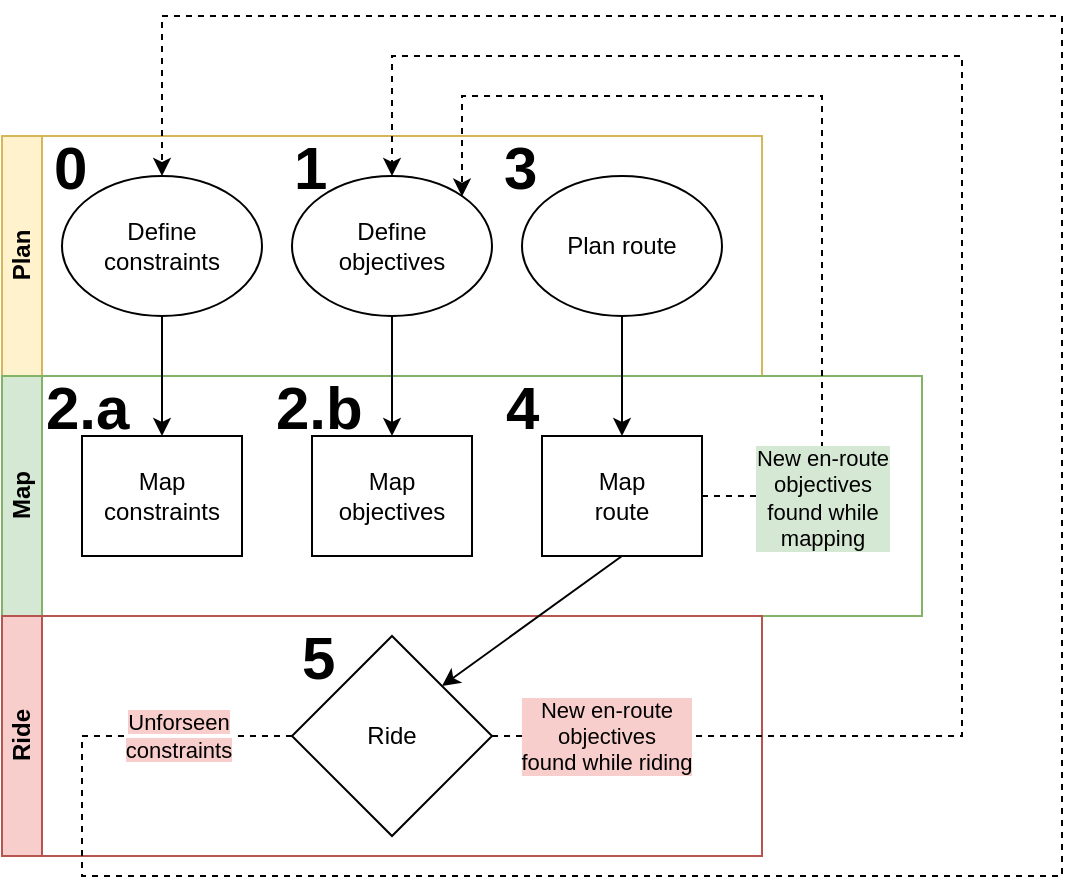 <mxfile version="20.3.0" type="device"><diagram id="prtHgNgQTEPvFCAcTncT" name="Page-1"><mxGraphModel dx="808" dy="506" grid="1" gridSize="10" guides="1" tooltips="1" connect="1" arrows="1" fold="1" page="1" pageScale="1" pageWidth="827" pageHeight="1169" math="0" shadow="0"><root><mxCell id="0"/><mxCell id="1" parent="0"/><mxCell id="ty3QVO8Pu-8WELCIqA8Q-1" value="Plan" style="swimlane;html=1;startSize=20;horizontal=0;fillColor=#fff2cc;strokeColor=#d6b656;" vertex="1" parent="1"><mxGeometry x="130" y="500" width="380" height="120" as="geometry"/></mxCell><mxCell id="ty3QVO8Pu-8WELCIqA8Q-3" value="Define &lt;br&gt;constraints" style="ellipse;whiteSpace=wrap;html=1;" vertex="1" parent="ty3QVO8Pu-8WELCIqA8Q-1"><mxGeometry x="30" y="20" width="100" height="70" as="geometry"/></mxCell><mxCell id="ty3QVO8Pu-8WELCIqA8Q-16" value="Define&lt;br&gt;objectives" style="ellipse;whiteSpace=wrap;html=1;" vertex="1" parent="ty3QVO8Pu-8WELCIqA8Q-1"><mxGeometry x="145" y="20" width="100" height="70" as="geometry"/></mxCell><mxCell id="ty3QVO8Pu-8WELCIqA8Q-17" value="Plan route" style="ellipse;whiteSpace=wrap;html=1;" vertex="1" parent="ty3QVO8Pu-8WELCIqA8Q-1"><mxGeometry x="260" y="20" width="100" height="70" as="geometry"/></mxCell><mxCell id="ty3QVO8Pu-8WELCIqA8Q-32" value="1" style="text;strokeColor=none;fillColor=none;align=left;verticalAlign=middle;spacingLeft=4;spacingRight=4;overflow=hidden;points=[[0,0.5],[1,0.5]];portConstraint=eastwest;rotatable=0;labelBackgroundColor=none;fontSize=30;fontStyle=1" vertex="1" parent="ty3QVO8Pu-8WELCIqA8Q-1"><mxGeometry x="140" y="-10" width="30" height="45" as="geometry"/></mxCell><mxCell id="ty3QVO8Pu-8WELCIqA8Q-40" value="3" style="text;strokeColor=none;fillColor=none;align=left;verticalAlign=middle;spacingLeft=4;spacingRight=4;overflow=hidden;points=[[0,0.5],[1,0.5]];portConstraint=eastwest;rotatable=0;labelBackgroundColor=none;fontSize=30;fontStyle=1" vertex="1" parent="ty3QVO8Pu-8WELCIqA8Q-1"><mxGeometry x="245" y="-10" width="30" height="45" as="geometry"/></mxCell><mxCell id="ty3QVO8Pu-8WELCIqA8Q-8" value="Map" style="swimlane;html=1;startSize=20;horizontal=0;fillColor=#d5e8d4;strokeColor=#82b366;" vertex="1" parent="1"><mxGeometry x="130" y="620" width="460" height="120" as="geometry"/></mxCell><mxCell id="ty3QVO8Pu-8WELCIqA8Q-10" value="Map&lt;br&gt;objectives" style="rounded=0;whiteSpace=wrap;html=1;fontFamily=Helvetica;fontSize=12;fontColor=#000000;align=center;" vertex="1" parent="ty3QVO8Pu-8WELCIqA8Q-8"><mxGeometry x="155" y="30" width="80" height="60" as="geometry"/></mxCell><mxCell id="ty3QVO8Pu-8WELCIqA8Q-4" value="Map constraints" style="rounded=0;whiteSpace=wrap;html=1;fontFamily=Helvetica;fontSize=12;fontColor=#000000;align=center;" vertex="1" parent="ty3QVO8Pu-8WELCIqA8Q-8"><mxGeometry x="40" y="30" width="80" height="60" as="geometry"/></mxCell><mxCell id="ty3QVO8Pu-8WELCIqA8Q-18" value="Map&lt;br&gt;route" style="rounded=0;whiteSpace=wrap;html=1;fontFamily=Helvetica;fontSize=12;fontColor=#000000;align=center;" vertex="1" parent="ty3QVO8Pu-8WELCIqA8Q-8"><mxGeometry x="270" y="30" width="80" height="60" as="geometry"/></mxCell><mxCell id="ty3QVO8Pu-8WELCIqA8Q-33" value="2.a" style="text;strokeColor=none;fillColor=none;align=left;verticalAlign=middle;spacingLeft=4;spacingRight=4;overflow=hidden;points=[[0,0.5],[1,0.5]];portConstraint=eastwest;rotatable=0;labelBackgroundColor=none;fontSize=30;fontStyle=1" vertex="1" parent="ty3QVO8Pu-8WELCIqA8Q-8"><mxGeometry x="16" y="-10" width="60" height="45" as="geometry"/></mxCell><mxCell id="ty3QVO8Pu-8WELCIqA8Q-39" value="2.b" style="text;strokeColor=none;fillColor=none;align=left;verticalAlign=middle;spacingLeft=4;spacingRight=4;overflow=hidden;points=[[0,0.5],[1,0.5]];portConstraint=eastwest;rotatable=0;labelBackgroundColor=none;fontSize=30;fontStyle=1" vertex="1" parent="ty3QVO8Pu-8WELCIqA8Q-8"><mxGeometry x="131" y="-10" width="60" height="45" as="geometry"/></mxCell><mxCell id="ty3QVO8Pu-8WELCIqA8Q-41" value="4" style="text;strokeColor=none;fillColor=none;align=left;verticalAlign=middle;spacingLeft=4;spacingRight=4;overflow=hidden;points=[[0,0.5],[1,0.5]];portConstraint=eastwest;rotatable=0;labelBackgroundColor=none;fontSize=30;fontStyle=1" vertex="1" parent="ty3QVO8Pu-8WELCIqA8Q-8"><mxGeometry x="246" y="-10" width="60" height="45" as="geometry"/></mxCell><mxCell id="ty3QVO8Pu-8WELCIqA8Q-12" value="Ride" style="swimlane;html=1;startSize=20;horizontal=0;fillColor=#f8cecc;strokeColor=#b85450;" vertex="1" parent="1"><mxGeometry x="130" y="740" width="380" height="120" as="geometry"/></mxCell><mxCell id="ty3QVO8Pu-8WELCIqA8Q-15" value="Ride" style="rhombus;whiteSpace=wrap;html=1;fontFamily=Helvetica;fontSize=12;fontColor=#000000;align=center;" vertex="1" parent="ty3QVO8Pu-8WELCIqA8Q-12"><mxGeometry x="145" y="10" width="100" height="100" as="geometry"/></mxCell><mxCell id="ty3QVO8Pu-8WELCIqA8Q-42" value="5" style="text;strokeColor=none;fillColor=none;align=left;verticalAlign=middle;spacingLeft=4;spacingRight=4;overflow=hidden;points=[[0,0.5],[1,0.5]];portConstraint=eastwest;rotatable=0;labelBackgroundColor=none;fontSize=30;fontStyle=1" vertex="1" parent="ty3QVO8Pu-8WELCIqA8Q-12"><mxGeometry x="144" y="-5" width="60" height="45" as="geometry"/></mxCell><mxCell id="ty3QVO8Pu-8WELCIqA8Q-2" value="" style="edgeStyle=orthogonalEdgeStyle;rounded=0;orthogonalLoop=1;jettySize=auto;html=1;" edge="1" parent="1" source="ty3QVO8Pu-8WELCIqA8Q-3" target="ty3QVO8Pu-8WELCIqA8Q-4"><mxGeometry relative="1" as="geometry"/></mxCell><mxCell id="ty3QVO8Pu-8WELCIqA8Q-21" style="edgeStyle=none;rounded=0;orthogonalLoop=1;jettySize=auto;html=1;entryX=0.5;entryY=0;entryDx=0;entryDy=0;" edge="1" parent="1" source="ty3QVO8Pu-8WELCIqA8Q-16" target="ty3QVO8Pu-8WELCIqA8Q-10"><mxGeometry relative="1" as="geometry"/></mxCell><mxCell id="ty3QVO8Pu-8WELCIqA8Q-23" style="edgeStyle=none;rounded=0;orthogonalLoop=1;jettySize=auto;html=1;entryX=0.5;entryY=0;entryDx=0;entryDy=0;" edge="1" parent="1" source="ty3QVO8Pu-8WELCIqA8Q-17" target="ty3QVO8Pu-8WELCIqA8Q-18"><mxGeometry relative="1" as="geometry"/></mxCell><mxCell id="ty3QVO8Pu-8WELCIqA8Q-24" style="edgeStyle=orthogonalEdgeStyle;rounded=0;orthogonalLoop=1;jettySize=auto;html=1;entryX=1;entryY=0;entryDx=0;entryDy=0;dashed=1;" edge="1" parent="1" source="ty3QVO8Pu-8WELCIqA8Q-18" target="ty3QVO8Pu-8WELCIqA8Q-16"><mxGeometry relative="1" as="geometry"><Array as="points"><mxPoint x="540" y="680"/><mxPoint x="540" y="480"/><mxPoint x="360" y="480"/><mxPoint x="360" y="530"/></Array></mxGeometry></mxCell><mxCell id="ty3QVO8Pu-8WELCIqA8Q-25" value="New en-route&lt;br&gt;objectives&lt;br&gt;found while&lt;br&gt;mapping" style="edgeLabel;html=1;align=center;verticalAlign=middle;resizable=0;points=[];labelBackgroundColor=#D5E8D4;" vertex="1" connectable="0" parent="ty3QVO8Pu-8WELCIqA8Q-24"><mxGeometry x="-0.346" y="1" relative="1" as="geometry"><mxPoint x="1" y="101" as="offset"/></mxGeometry></mxCell><mxCell id="ty3QVO8Pu-8WELCIqA8Q-26" style="edgeStyle=orthogonalEdgeStyle;rounded=0;orthogonalLoop=1;jettySize=auto;html=1;exitX=1;exitY=0.5;exitDx=0;exitDy=0;entryX=0.5;entryY=0;entryDx=0;entryDy=0;dashed=1;" edge="1" parent="1" source="ty3QVO8Pu-8WELCIqA8Q-15" target="ty3QVO8Pu-8WELCIqA8Q-16"><mxGeometry relative="1" as="geometry"><Array as="points"><mxPoint x="610" y="800"/><mxPoint x="610" y="460"/><mxPoint x="325" y="460"/></Array></mxGeometry></mxCell><mxCell id="ty3QVO8Pu-8WELCIqA8Q-27" value="New en-route&lt;br&gt;objectives&lt;br&gt;found while riding" style="edgeLabel;html=1;align=center;verticalAlign=middle;resizable=0;points=[];labelBackgroundColor=#F8CECC;" vertex="1" connectable="0" parent="ty3QVO8Pu-8WELCIqA8Q-26"><mxGeometry x="-0.58" y="-1" relative="1" as="geometry"><mxPoint x="-136" y="-1" as="offset"/></mxGeometry></mxCell><mxCell id="ty3QVO8Pu-8WELCIqA8Q-28" style="rounded=0;orthogonalLoop=1;jettySize=auto;html=1;exitX=0.5;exitY=1;exitDx=0;exitDy=0;entryX=1;entryY=0;entryDx=0;entryDy=0;" edge="1" parent="1" source="ty3QVO8Pu-8WELCIqA8Q-18" target="ty3QVO8Pu-8WELCIqA8Q-15"><mxGeometry relative="1" as="geometry"/></mxCell><mxCell id="ty3QVO8Pu-8WELCIqA8Q-29" style="edgeStyle=orthogonalEdgeStyle;rounded=0;orthogonalLoop=1;jettySize=auto;html=1;entryX=0.5;entryY=0;entryDx=0;entryDy=0;dashed=1;" edge="1" parent="1" source="ty3QVO8Pu-8WELCIqA8Q-15" target="ty3QVO8Pu-8WELCIqA8Q-3"><mxGeometry relative="1" as="geometry"><Array as="points"><mxPoint x="170" y="800"/><mxPoint x="170" y="870"/><mxPoint x="660" y="870"/><mxPoint x="660" y="440"/><mxPoint x="210" y="440"/></Array></mxGeometry></mxCell><mxCell id="ty3QVO8Pu-8WELCIqA8Q-30" value="&lt;span style=&quot;background-color: rgb(248, 206, 204);&quot;&gt;Unforseen&lt;br&gt;constraints&lt;/span&gt;" style="edgeLabel;html=1;align=center;verticalAlign=middle;resizable=0;points=[];" vertex="1" connectable="0" parent="ty3QVO8Pu-8WELCIqA8Q-29"><mxGeometry x="-0.93" y="-1" relative="1" as="geometry"><mxPoint y="1" as="offset"/></mxGeometry></mxCell><mxCell id="ty3QVO8Pu-8WELCIqA8Q-31" value="0" style="text;strokeColor=none;fillColor=none;align=left;verticalAlign=middle;spacingLeft=4;spacingRight=4;overflow=hidden;points=[[0,0.5],[1,0.5]];portConstraint=eastwest;rotatable=0;labelBackgroundColor=none;fontSize=30;fontStyle=1" vertex="1" parent="1"><mxGeometry x="150" y="490" width="30" height="45" as="geometry"/></mxCell></root></mxGraphModel></diagram></mxfile>